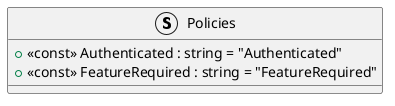 @startuml
struct Policies {
    + <<const>> Authenticated : string = "Authenticated"
    + <<const>> FeatureRequired : string = "FeatureRequired"
}
@enduml
